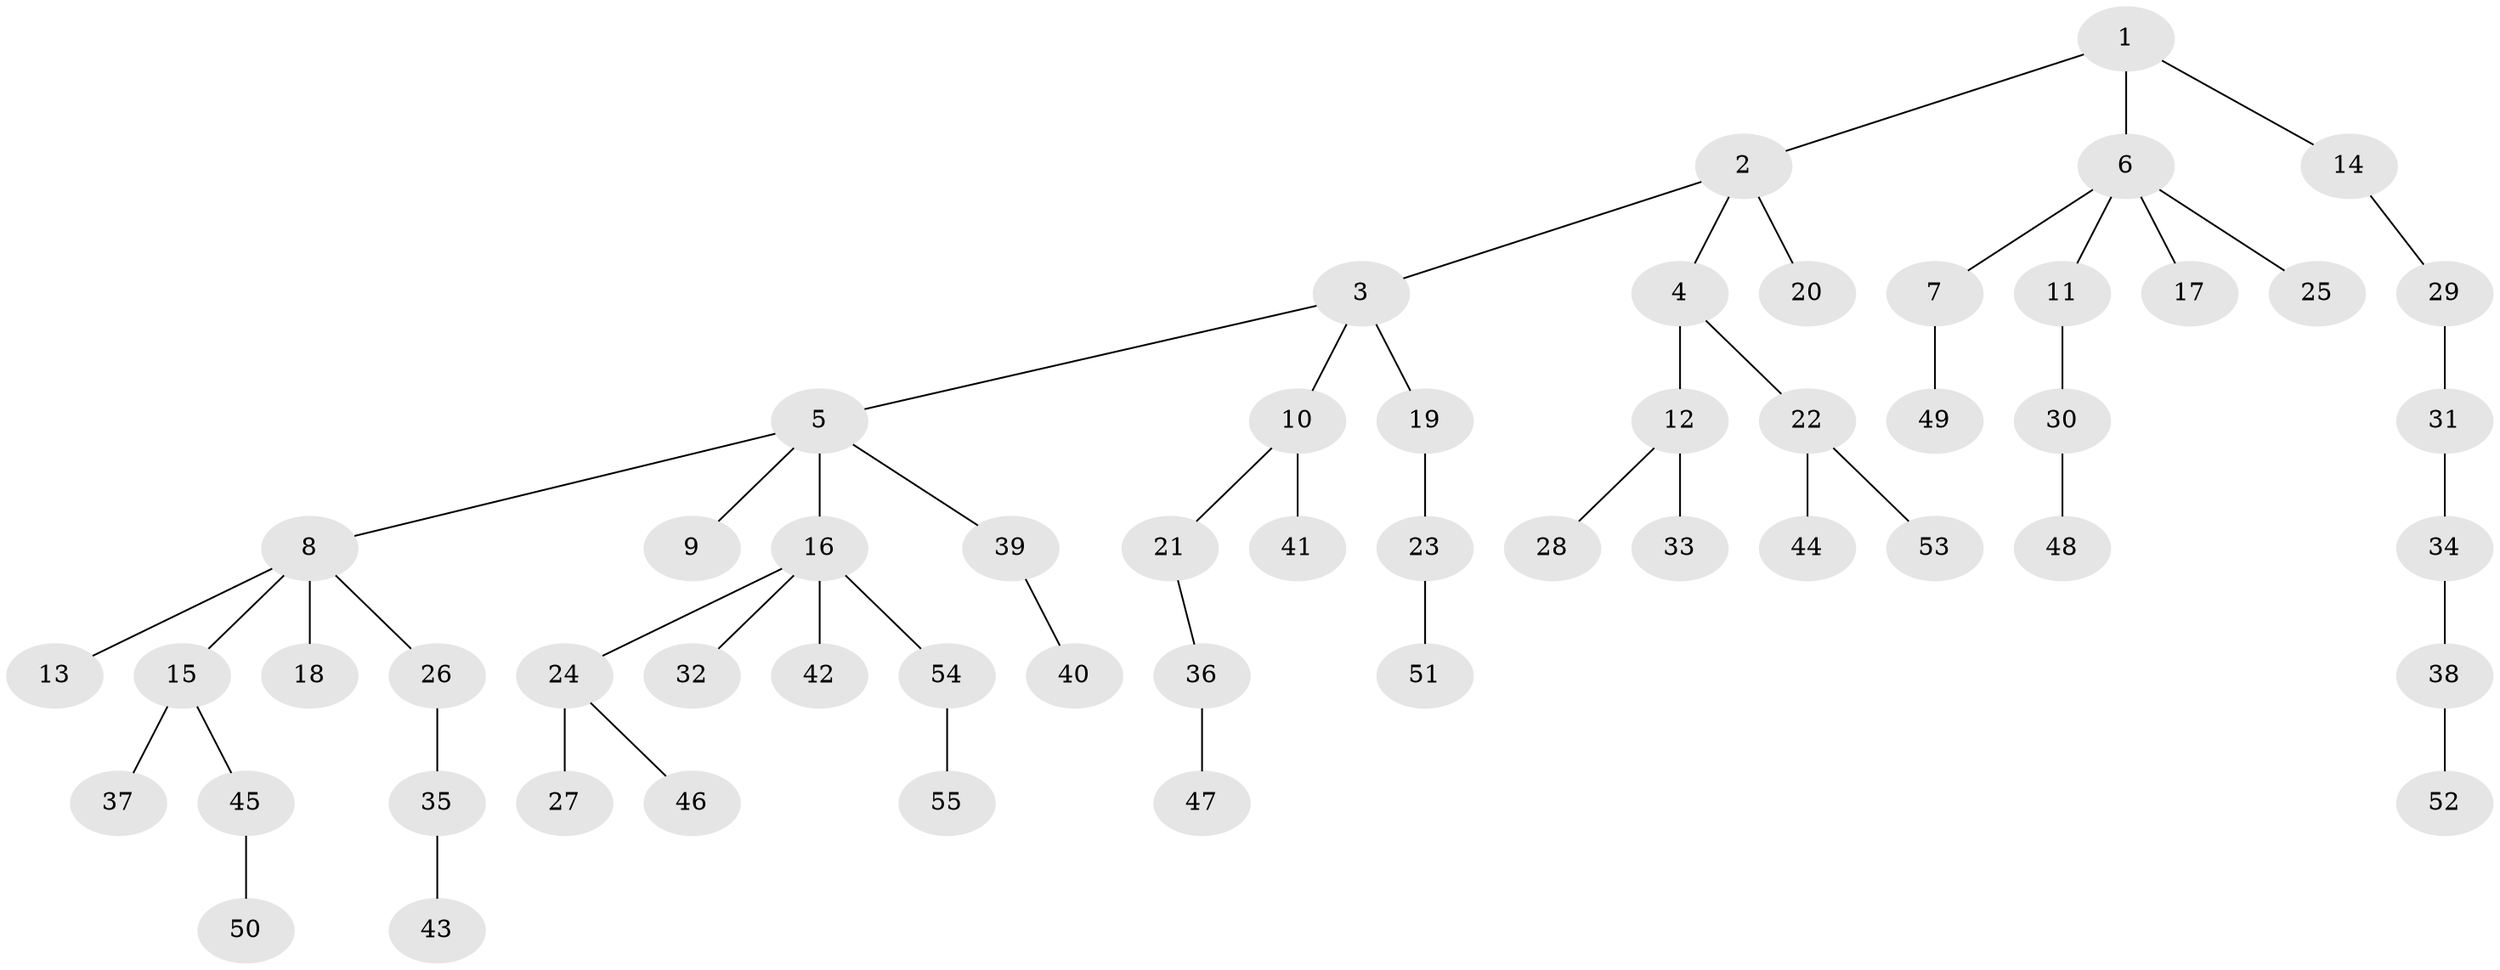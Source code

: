 // Generated by graph-tools (version 1.1) at 2025/15/03/09/25 04:15:28]
// undirected, 55 vertices, 54 edges
graph export_dot {
graph [start="1"]
  node [color=gray90,style=filled];
  1;
  2;
  3;
  4;
  5;
  6;
  7;
  8;
  9;
  10;
  11;
  12;
  13;
  14;
  15;
  16;
  17;
  18;
  19;
  20;
  21;
  22;
  23;
  24;
  25;
  26;
  27;
  28;
  29;
  30;
  31;
  32;
  33;
  34;
  35;
  36;
  37;
  38;
  39;
  40;
  41;
  42;
  43;
  44;
  45;
  46;
  47;
  48;
  49;
  50;
  51;
  52;
  53;
  54;
  55;
  1 -- 2;
  1 -- 6;
  1 -- 14;
  2 -- 3;
  2 -- 4;
  2 -- 20;
  3 -- 5;
  3 -- 10;
  3 -- 19;
  4 -- 12;
  4 -- 22;
  5 -- 8;
  5 -- 9;
  5 -- 16;
  5 -- 39;
  6 -- 7;
  6 -- 11;
  6 -- 17;
  6 -- 25;
  7 -- 49;
  8 -- 13;
  8 -- 15;
  8 -- 18;
  8 -- 26;
  10 -- 21;
  10 -- 41;
  11 -- 30;
  12 -- 28;
  12 -- 33;
  14 -- 29;
  15 -- 37;
  15 -- 45;
  16 -- 24;
  16 -- 32;
  16 -- 42;
  16 -- 54;
  19 -- 23;
  21 -- 36;
  22 -- 44;
  22 -- 53;
  23 -- 51;
  24 -- 27;
  24 -- 46;
  26 -- 35;
  29 -- 31;
  30 -- 48;
  31 -- 34;
  34 -- 38;
  35 -- 43;
  36 -- 47;
  38 -- 52;
  39 -- 40;
  45 -- 50;
  54 -- 55;
}
